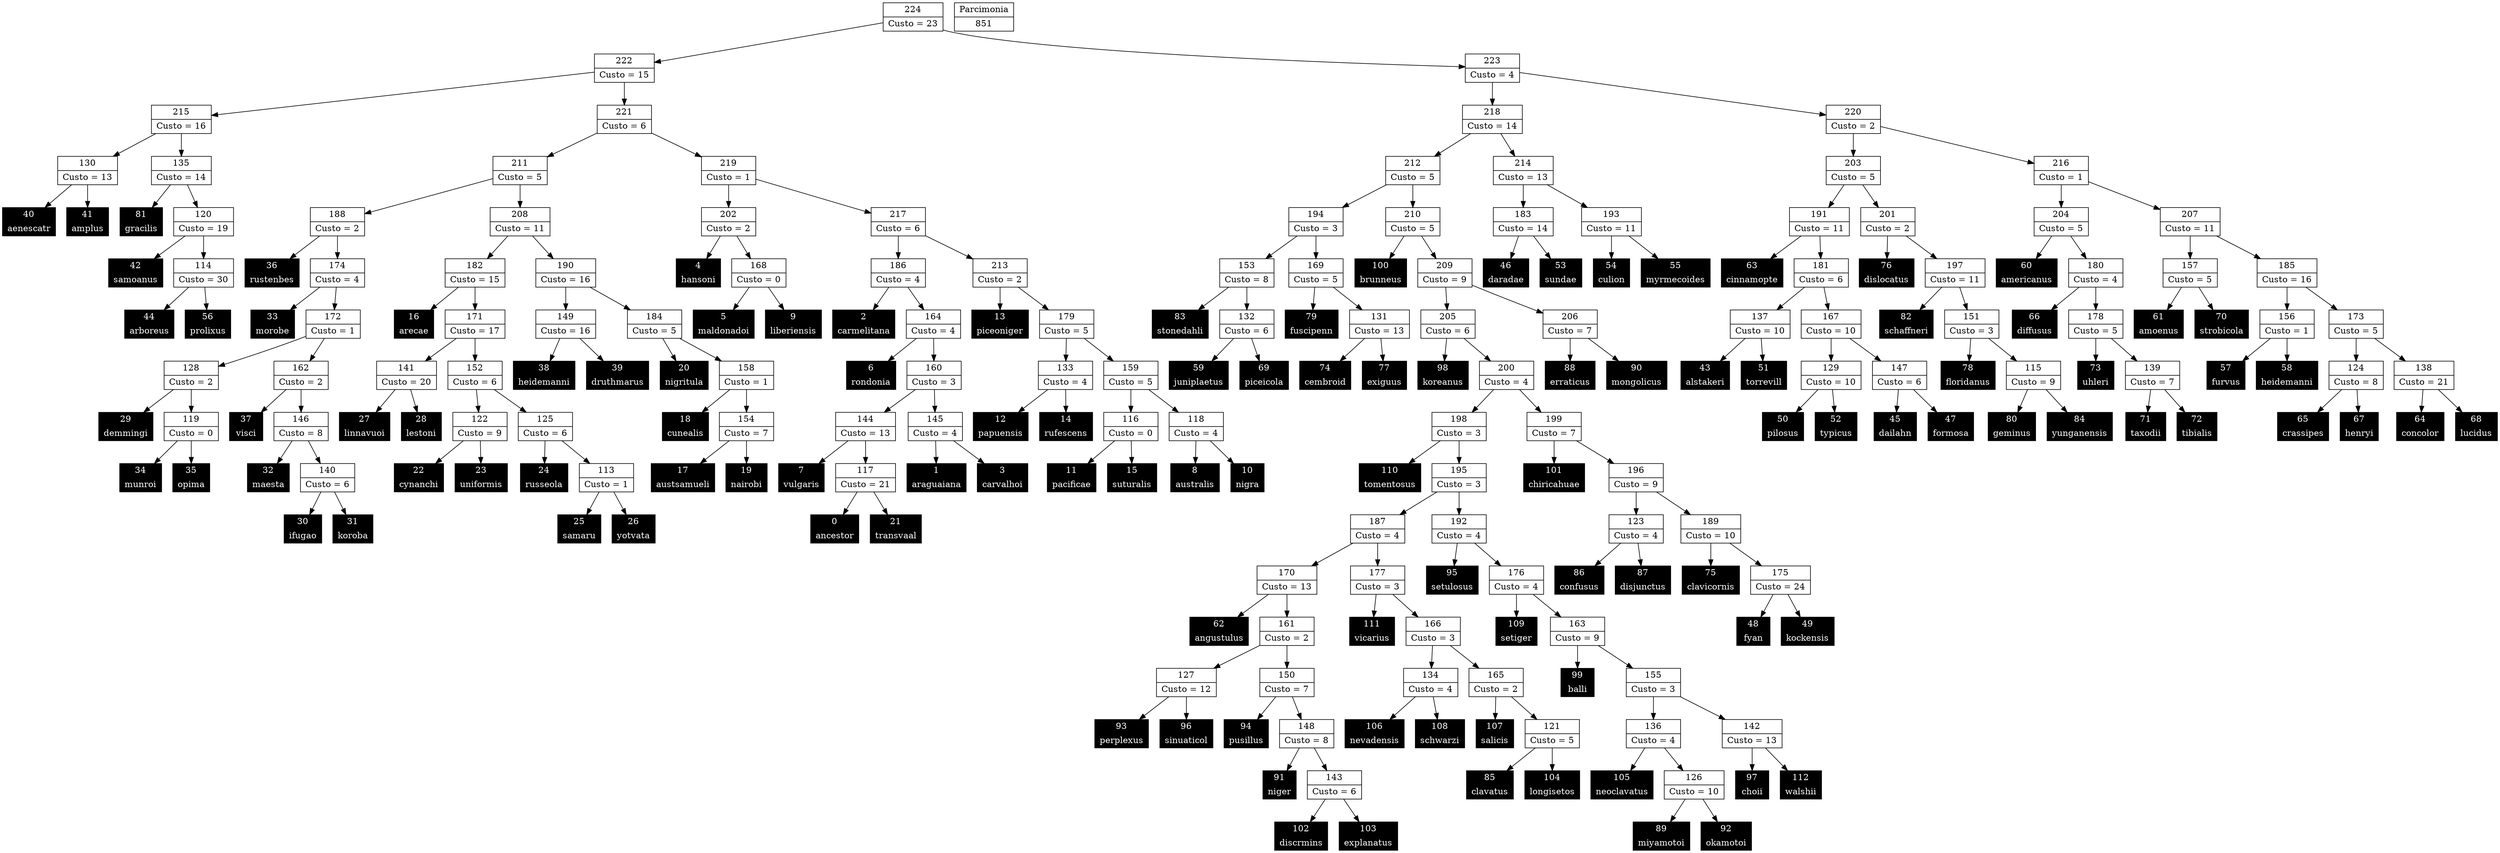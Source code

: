 Digraph G {
0 [shape="record", label="{0 | ancestor}",style=filled, color=black, fontcolor=white,fontsize=14, height=0.5]
1 [shape="record", label="{1 | araguaiana}",style=filled, color=black, fontcolor=white,fontsize=14, height=0.5]
2 [shape="record", label="{2 | carmelitana}",style=filled, color=black, fontcolor=white,fontsize=14, height=0.5]
3 [shape="record", label="{3 | carvalhoi}",style=filled, color=black, fontcolor=white,fontsize=14, height=0.5]
4 [shape="record", label="{4 | hansoni}",style=filled, color=black, fontcolor=white,fontsize=14, height=0.5]
5 [shape="record", label="{5 | maldonadoi}",style=filled, color=black, fontcolor=white,fontsize=14, height=0.5]
6 [shape="record", label="{6 | rondonia}",style=filled, color=black, fontcolor=white,fontsize=14, height=0.5]
7 [shape="record", label="{7 | vulgaris}",style=filled, color=black, fontcolor=white,fontsize=14, height=0.5]
8 [shape="record", label="{8 | australis}",style=filled, color=black, fontcolor=white,fontsize=14, height=0.5]
9 [shape="record", label="{9 | liberiensis}",style=filled, color=black, fontcolor=white,fontsize=14, height=0.5]
10 [shape="record", label="{10 | nigra}",style=filled, color=black, fontcolor=white,fontsize=14, height=0.5]
11 [shape="record", label="{11 | pacificae}",style=filled, color=black, fontcolor=white,fontsize=14, height=0.5]
12 [shape="record", label="{12 | papuensis}",style=filled, color=black, fontcolor=white,fontsize=14, height=0.5]
13 [shape="record", label="{13 | piceoniger}",style=filled, color=black, fontcolor=white,fontsize=14, height=0.5]
14 [shape="record", label="{14 | rufescens}",style=filled, color=black, fontcolor=white,fontsize=14, height=0.5]
15 [shape="record", label="{15 | suturalis}",style=filled, color=black, fontcolor=white,fontsize=14, height=0.5]
16 [shape="record", label="{16 | arecae}",style=filled, color=black, fontcolor=white,fontsize=14, height=0.5]
17 [shape="record", label="{17 | austsamueli}",style=filled, color=black, fontcolor=white,fontsize=14, height=0.5]
18 [shape="record", label="{18 | cunealis}",style=filled, color=black, fontcolor=white,fontsize=14, height=0.5]
19 [shape="record", label="{19 | nairobi}",style=filled, color=black, fontcolor=white,fontsize=14, height=0.5]
20 [shape="record", label="{20 | nigritula}",style=filled, color=black, fontcolor=white,fontsize=14, height=0.5]
21 [shape="record", label="{21 | transvaal}",style=filled, color=black, fontcolor=white,fontsize=14, height=0.5]
22 [shape="record", label="{22 | cynanchi}",style=filled, color=black, fontcolor=white,fontsize=14, height=0.5]
23 [shape="record", label="{23 | uniformis}",style=filled, color=black, fontcolor=white,fontsize=14, height=0.5]
24 [shape="record", label="{24 | russeola}",style=filled, color=black, fontcolor=white,fontsize=14, height=0.5]
25 [shape="record", label="{25 | samaru}",style=filled, color=black, fontcolor=white,fontsize=14, height=0.5]
26 [shape="record", label="{26 | yotvata}",style=filled, color=black, fontcolor=white,fontsize=14, height=0.5]
27 [shape="record", label="{27 | linnavuoi}",style=filled, color=black, fontcolor=white,fontsize=14, height=0.5]
28 [shape="record", label="{28 | lestoni}",style=filled, color=black, fontcolor=white,fontsize=14, height=0.5]
29 [shape="record", label="{29 | demmingi}",style=filled, color=black, fontcolor=white,fontsize=14, height=0.5]
30 [shape="record", label="{30 | ifugao}",style=filled, color=black, fontcolor=white,fontsize=14, height=0.5]
31 [shape="record", label="{31 | koroba}",style=filled, color=black, fontcolor=white,fontsize=14, height=0.5]
32 [shape="record", label="{32 | maesta}",style=filled, color=black, fontcolor=white,fontsize=14, height=0.5]
33 [shape="record", label="{33 | morobe}",style=filled, color=black, fontcolor=white,fontsize=14, height=0.5]
34 [shape="record", label="{34 | munroi}",style=filled, color=black, fontcolor=white,fontsize=14, height=0.5]
35 [shape="record", label="{35 | opima}",style=filled, color=black, fontcolor=white,fontsize=14, height=0.5]
36 [shape="record", label="{36 | rustenbes}",style=filled, color=black, fontcolor=white,fontsize=14, height=0.5]
37 [shape="record", label="{37 | visci}",style=filled, color=black, fontcolor=white,fontsize=14, height=0.5]
38 [shape="record", label="{38 | heidemanni}",style=filled, color=black, fontcolor=white,fontsize=14, height=0.5]
39 [shape="record", label="{39 | druthmarus}",style=filled, color=black, fontcolor=white,fontsize=14, height=0.5]
40 [shape="record", label="{40 | aenescatr}",style=filled, color=black, fontcolor=white,fontsize=14, height=0.5]
41 [shape="record", label="{41 | amplus}",style=filled, color=black, fontcolor=white,fontsize=14, height=0.5]
42 [shape="record", label="{42 | samoanus}",style=filled, color=black, fontcolor=white,fontsize=14, height=0.5]
43 [shape="record", label="{43 | alstakeri}",style=filled, color=black, fontcolor=white,fontsize=14, height=0.5]
44 [shape="record", label="{44 | arboreus}",style=filled, color=black, fontcolor=white,fontsize=14, height=0.5]
45 [shape="record", label="{45 | dailahn}",style=filled, color=black, fontcolor=white,fontsize=14, height=0.5]
46 [shape="record", label="{46 | daradae}",style=filled, color=black, fontcolor=white,fontsize=14, height=0.5]
47 [shape="record", label="{47 | formosa}",style=filled, color=black, fontcolor=white,fontsize=14, height=0.5]
48 [shape="record", label="{48 | fyan}",style=filled, color=black, fontcolor=white,fontsize=14, height=0.5]
49 [shape="record", label="{49 | kockensis}",style=filled, color=black, fontcolor=white,fontsize=14, height=0.5]
50 [shape="record", label="{50 | pilosus}",style=filled, color=black, fontcolor=white,fontsize=14, height=0.5]
51 [shape="record", label="{51 | torrevill}",style=filled, color=black, fontcolor=white,fontsize=14, height=0.5]
52 [shape="record", label="{52 | typicus}",style=filled, color=black, fontcolor=white,fontsize=14, height=0.5]
53 [shape="record", label="{53 | sundae}",style=filled, color=black, fontcolor=white,fontsize=14, height=0.5]
54 [shape="record", label="{54 | culion}",style=filled, color=black, fontcolor=white,fontsize=14, height=0.5]
55 [shape="record", label="{55 | myrmecoides}",style=filled, color=black, fontcolor=white,fontsize=14, height=0.5]
56 [shape="record", label="{56 | prolixus}",style=filled, color=black, fontcolor=white,fontsize=14, height=0.5]
57 [shape="record", label="{57 | furvus}",style=filled, color=black, fontcolor=white,fontsize=14, height=0.5]
58 [shape="record", label="{58 | heidemanni}",style=filled, color=black, fontcolor=white,fontsize=14, height=0.5]
59 [shape="record", label="{59 | juniplaetus}",style=filled, color=black, fontcolor=white,fontsize=14, height=0.5]
60 [shape="record", label="{60 | americanus}",style=filled, color=black, fontcolor=white,fontsize=14, height=0.5]
61 [shape="record", label="{61 | amoenus}",style=filled, color=black, fontcolor=white,fontsize=14, height=0.5]
62 [shape="record", label="{62 | angustulus}",style=filled, color=black, fontcolor=white,fontsize=14, height=0.5]
63 [shape="record", label="{63 | cinnamopte}",style=filled, color=black, fontcolor=white,fontsize=14, height=0.5]
64 [shape="record", label="{64 | concolor}",style=filled, color=black, fontcolor=white,fontsize=14, height=0.5]
65 [shape="record", label="{65 | crassipes}",style=filled, color=black, fontcolor=white,fontsize=14, height=0.5]
66 [shape="record", label="{66 | diffusus}",style=filled, color=black, fontcolor=white,fontsize=14, height=0.5]
67 [shape="record", label="{67 | henryi}",style=filled, color=black, fontcolor=white,fontsize=14, height=0.5]
68 [shape="record", label="{68 | lucidus}",style=filled, color=black, fontcolor=white,fontsize=14, height=0.5]
69 [shape="record", label="{69 | piceicola}",style=filled, color=black, fontcolor=white,fontsize=14, height=0.5]
70 [shape="record", label="{70 | strobicola}",style=filled, color=black, fontcolor=white,fontsize=14, height=0.5]
71 [shape="record", label="{71 | taxodii}",style=filled, color=black, fontcolor=white,fontsize=14, height=0.5]
72 [shape="record", label="{72 | tibialis}",style=filled, color=black, fontcolor=white,fontsize=14, height=0.5]
73 [shape="record", label="{73 | uhleri}",style=filled, color=black, fontcolor=white,fontsize=14, height=0.5]
74 [shape="record", label="{74 | cembroid}",style=filled, color=black, fontcolor=white,fontsize=14, height=0.5]
75 [shape="record", label="{75 | clavicornis}",style=filled, color=black, fontcolor=white,fontsize=14, height=0.5]
76 [shape="record", label="{76 | dislocatus}",style=filled, color=black, fontcolor=white,fontsize=14, height=0.5]
77 [shape="record", label="{77 | exiguus}",style=filled, color=black, fontcolor=white,fontsize=14, height=0.5]
78 [shape="record", label="{78 | floridanus}",style=filled, color=black, fontcolor=white,fontsize=14, height=0.5]
79 [shape="record", label="{79 | fuscipenn}",style=filled, color=black, fontcolor=white,fontsize=14, height=0.5]
80 [shape="record", label="{80 | geminus}",style=filled, color=black, fontcolor=white,fontsize=14, height=0.5]
81 [shape="record", label="{81 | gracilis}",style=filled, color=black, fontcolor=white,fontsize=14, height=0.5]
82 [shape="record", label="{82 | schaffneri}",style=filled, color=black, fontcolor=white,fontsize=14, height=0.5]
83 [shape="record", label="{83 | stonedahli}",style=filled, color=black, fontcolor=white,fontsize=14, height=0.5]
84 [shape="record", label="{84 | yunganensis}",style=filled, color=black, fontcolor=white,fontsize=14, height=0.5]
85 [shape="record", label="{85 | clavatus}",style=filled, color=black, fontcolor=white,fontsize=14, height=0.5]
86 [shape="record", label="{86 | confusus}",style=filled, color=black, fontcolor=white,fontsize=14, height=0.5]
87 [shape="record", label="{87 | disjunctus}",style=filled, color=black, fontcolor=white,fontsize=14, height=0.5]
88 [shape="record", label="{88 | erraticus}",style=filled, color=black, fontcolor=white,fontsize=14, height=0.5]
89 [shape="record", label="{89 | miyamotoi}",style=filled, color=black, fontcolor=white,fontsize=14, height=0.5]
90 [shape="record", label="{90 | mongolicus}",style=filled, color=black, fontcolor=white,fontsize=14, height=0.5]
91 [shape="record", label="{91 | niger}",style=filled, color=black, fontcolor=white,fontsize=14, height=0.5]
92 [shape="record", label="{92 | okamotoi}",style=filled, color=black, fontcolor=white,fontsize=14, height=0.5]
93 [shape="record", label="{93 | perplexus}",style=filled, color=black, fontcolor=white,fontsize=14, height=0.5]
94 [shape="record", label="{94 | pusillus}",style=filled, color=black, fontcolor=white,fontsize=14, height=0.5]
95 [shape="record", label="{95 | setulosus}",style=filled, color=black, fontcolor=white,fontsize=14, height=0.5]
96 [shape="record", label="{96 | sinuaticol}",style=filled, color=black, fontcolor=white,fontsize=14, height=0.5]
97 [shape="record", label="{97 | choii}",style=filled, color=black, fontcolor=white,fontsize=14, height=0.5]
98 [shape="record", label="{98 | koreanus}",style=filled, color=black, fontcolor=white,fontsize=14, height=0.5]
99 [shape="record", label="{99 | balli}",style=filled, color=black, fontcolor=white,fontsize=14, height=0.5]
100 [shape="record", label="{100 | brunneus}",style=filled, color=black, fontcolor=white,fontsize=14, height=0.5]
101 [shape="record", label="{101 | chiricahuae}",style=filled, color=black, fontcolor=white,fontsize=14, height=0.5]
102 [shape="record", label="{102 | discrmins}",style=filled, color=black, fontcolor=white,fontsize=14, height=0.5]
103 [shape="record", label="{103 | explanatus}",style=filled, color=black, fontcolor=white,fontsize=14, height=0.5]
104 [shape="record", label="{104 | longisetos}",style=filled, color=black, fontcolor=white,fontsize=14, height=0.5]
105 [shape="record", label="{105 | neoclavatus}",style=filled, color=black, fontcolor=white,fontsize=14, height=0.5]
106 [shape="record", label="{106 | nevadensis}",style=filled, color=black, fontcolor=white,fontsize=14, height=0.5]
107 [shape="record", label="{107 | salicis}",style=filled, color=black, fontcolor=white,fontsize=14, height=0.5]
108 [shape="record", label="{108 | schwarzi}",style=filled, color=black, fontcolor=white,fontsize=14, height=0.5]
109 [shape="record", label="{109 | setiger}",style=filled, color=black, fontcolor=white,fontsize=14, height=0.5]
110 [shape="record", label="{110 | tomentosus}",style=filled, color=black, fontcolor=white,fontsize=14, height=0.5]
111 [shape="record", label="{111 | vicarius}",style=filled, color=black, fontcolor=white,fontsize=14, height=0.5]
112 [shape="record", label="{112 | walshii}",style=filled, color=black, fontcolor=white,fontsize=14, height=0.5]
113 [shape="record", label="{113|Custo = 1}"]
114 [shape="record", label="{114|Custo = 30}"]
115 [shape="record", label="{115|Custo = 9}"]
116 [shape="record", label="{116|Custo = 0}"]
117 [shape="record", label="{117|Custo = 21}"]
118 [shape="record", label="{118|Custo = 4}"]
119 [shape="record", label="{119|Custo = 0}"]
120 [shape="record", label="{120|Custo = 19}"]
121 [shape="record", label="{121|Custo = 5}"]
122 [shape="record", label="{122|Custo = 9}"]
123 [shape="record", label="{123|Custo = 4}"]
124 [shape="record", label="{124|Custo = 8}"]
125 [shape="record", label="{125|Custo = 6}"]
126 [shape="record", label="{126|Custo = 10}"]
127 [shape="record", label="{127|Custo = 12}"]
128 [shape="record", label="{128|Custo = 2}"]
129 [shape="record", label="{129|Custo = 10}"]
130 [shape="record", label="{130|Custo = 13}"]
131 [shape="record", label="{131|Custo = 13}"]
132 [shape="record", label="{132|Custo = 6}"]
133 [shape="record", label="{133|Custo = 4}"]
134 [shape="record", label="{134|Custo = 4}"]
135 [shape="record", label="{135|Custo = 14}"]
136 [shape="record", label="{136|Custo = 4}"]
137 [shape="record", label="{137|Custo = 10}"]
138 [shape="record", label="{138|Custo = 21}"]
139 [shape="record", label="{139|Custo = 7}"]
140 [shape="record", label="{140|Custo = 6}"]
141 [shape="record", label="{141|Custo = 20}"]
142 [shape="record", label="{142|Custo = 13}"]
143 [shape="record", label="{143|Custo = 6}"]
144 [shape="record", label="{144|Custo = 13}"]
145 [shape="record", label="{145|Custo = 4}"]
146 [shape="record", label="{146|Custo = 8}"]
147 [shape="record", label="{147|Custo = 6}"]
148 [shape="record", label="{148|Custo = 8}"]
149 [shape="record", label="{149|Custo = 16}"]
150 [shape="record", label="{150|Custo = 7}"]
151 [shape="record", label="{151|Custo = 3}"]
152 [shape="record", label="{152|Custo = 6}"]
153 [shape="record", label="{153|Custo = 8}"]
154 [shape="record", label="{154|Custo = 7}"]
155 [shape="record", label="{155|Custo = 3}"]
156 [shape="record", label="{156|Custo = 1}"]
157 [shape="record", label="{157|Custo = 5}"]
158 [shape="record", label="{158|Custo = 1}"]
159 [shape="record", label="{159|Custo = 5}"]
160 [shape="record", label="{160|Custo = 3}"]
161 [shape="record", label="{161|Custo = 2}"]
162 [shape="record", label="{162|Custo = 2}"]
163 [shape="record", label="{163|Custo = 9}"]
164 [shape="record", label="{164|Custo = 4}"]
165 [shape="record", label="{165|Custo = 2}"]
166 [shape="record", label="{166|Custo = 3}"]
167 [shape="record", label="{167|Custo = 10}"]
168 [shape="record", label="{168|Custo = 0}"]
169 [shape="record", label="{169|Custo = 5}"]
170 [shape="record", label="{170|Custo = 13}"]
171 [shape="record", label="{171|Custo = 17}"]
172 [shape="record", label="{172|Custo = 1}"]
173 [shape="record", label="{173|Custo = 5}"]
174 [shape="record", label="{174|Custo = 4}"]
175 [shape="record", label="{175|Custo = 24}"]
176 [shape="record", label="{176|Custo = 4}"]
177 [shape="record", label="{177|Custo = 3}"]
178 [shape="record", label="{178|Custo = 5}"]
179 [shape="record", label="{179|Custo = 5}"]
180 [shape="record", label="{180|Custo = 4}"]
181 [shape="record", label="{181|Custo = 6}"]
182 [shape="record", label="{182|Custo = 15}"]
183 [shape="record", label="{183|Custo = 14}"]
184 [shape="record", label="{184|Custo = 5}"]
185 [shape="record", label="{185|Custo = 16}"]
186 [shape="record", label="{186|Custo = 4}"]
187 [shape="record", label="{187|Custo = 4}"]
188 [shape="record", label="{188|Custo = 2}"]
189 [shape="record", label="{189|Custo = 10}"]
190 [shape="record", label="{190|Custo = 16}"]
191 [shape="record", label="{191|Custo = 11}"]
192 [shape="record", label="{192|Custo = 4}"]
193 [shape="record", label="{193|Custo = 11}"]
194 [shape="record", label="{194|Custo = 3}"]
195 [shape="record", label="{195|Custo = 3}"]
196 [shape="record", label="{196|Custo = 9}"]
197 [shape="record", label="{197|Custo = 11}"]
198 [shape="record", label="{198|Custo = 3}"]
199 [shape="record", label="{199|Custo = 7}"]
200 [shape="record", label="{200|Custo = 4}"]
201 [shape="record", label="{201|Custo = 2}"]
202 [shape="record", label="{202|Custo = 2}"]
203 [shape="record", label="{203|Custo = 5}"]
204 [shape="record", label="{204|Custo = 5}"]
205 [shape="record", label="{205|Custo = 6}"]
206 [shape="record", label="{206|Custo = 7}"]
207 [shape="record", label="{207|Custo = 11}"]
208 [shape="record", label="{208|Custo = 11}"]
209 [shape="record", label="{209|Custo = 9}"]
210 [shape="record", label="{210|Custo = 5}"]
211 [shape="record", label="{211|Custo = 5}"]
212 [shape="record", label="{212|Custo = 5}"]
213 [shape="record", label="{213|Custo = 2}"]
214 [shape="record", label="{214|Custo = 13}"]
215 [shape="record", label="{215|Custo = 16}"]
216 [shape="record", label="{216|Custo = 1}"]
217 [shape="record", label="{217|Custo = 6}"]
218 [shape="record", label="{218|Custo = 14}"]
219 [shape="record", label="{219|Custo = 1}"]
220 [shape="record", label="{220|Custo = 2}"]
221 [shape="record", label="{221|Custo = 6}"]
222 [shape="record", label="{222|Custo = 15}"]
223 [shape="record", label="{223|Custo = 4}"]
224 [shape="record", label="{224|Custo = 23}"]

113->26
113->25
114->56
114->44
115->84
115->80
116->15
116->11
117->21
117->0
118->10
118->8
119->35
119->34
120->114
120->42
121->104
121->85
122->23
122->22
123->87
123->86
124->67
124->65
125->113
125->24
126->92
126->89
127->96
127->93
128->119
128->29
129->52
129->50
130->41
130->40
131->77
131->74
132->69
132->59
133->14
133->12
134->108
134->106
135->120
135->81
136->126
136->105
137->51
137->43
138->68
138->64
139->72
139->71
140->31
140->30
141->28
141->27
142->112
142->97
143->103
143->102
144->117
144->7
145->3
145->1
146->140
146->32
147->47
147->45
148->143
148->91
149->39
149->38
150->148
150->94
151->115
151->78
152->125
152->122
153->132
153->83
154->19
154->17
155->142
155->136
156->58
156->57
157->70
157->61
158->154
158->18
159->118
159->116
160->145
160->144
161->150
161->127
162->146
162->37
163->155
163->99
164->160
164->6
165->121
165->107
166->165
166->134
167->147
167->129
168->9
168->5
169->131
169->79
170->161
170->62
171->152
171->141
172->162
172->128
173->138
173->124
174->172
174->33
175->49
175->48
176->163
176->109
177->166
177->111
178->139
178->73
179->159
179->133
180->178
180->66
181->167
181->137
182->171
182->16
183->53
183->46
184->158
184->20
185->173
185->156
186->164
186->2
187->177
187->170
188->174
188->36
189->175
189->75
190->184
190->149
191->181
191->63
192->176
192->95
193->55
193->54
194->169
194->153
195->192
195->187
196->189
196->123
197->151
197->82
198->195
198->110
199->196
199->101
200->199
200->198
201->197
201->76
202->168
202->4
203->201
203->191
204->180
204->60
205->200
205->98
206->90
206->88
207->185
207->157
208->190
208->182
209->206
209->205
210->209
210->100
211->208
211->188
212->210
212->194
213->179
213->13
214->193
214->183
215->135
215->130
216->207
216->204
217->213
217->186
218->214
218->212
219->217
219->202
220->216
220->203
221->219
221->211
222->221
222->215
223->220
223->218
224->223
224->222

851 [shape="record", label="{Parcimonia|851}"]
}